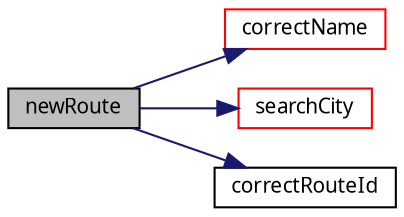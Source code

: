 digraph "newRoute"
{
  edge [fontname="Verdana",fontsize="10",labelfontname="Verdana",labelfontsize="10"];
  node [fontname="Verdana",fontsize="10",shape=record];
  rankdir="LR";
  Node1 [label="newRoute",height=0.2,width=0.4,color="black", fillcolor="grey75", style="filled", fontcolor="black"];
  Node1 -> Node2 [color="midnightblue",fontsize="10",style="solid",fontname="Verdana"];
  Node2 [label="correctName",height=0.2,width=0.4,color="red", fillcolor="white", style="filled",URL="$map_8h.html#ac0715d3df7a50eb1528e7b19012abaa6",tooltip="Check if the city name is correct. "];
  Node1 -> Node3 [color="midnightblue",fontsize="10",style="solid",fontname="Verdana"];
  Node3 [label="searchCity",height=0.2,width=0.4,color="red", fillcolor="white", style="filled",URL="$map_8h.html#a5bd318fc5c429fd07e0c2a047ce8ff11",tooltip="Search and return index of a city in arr. "];
  Node1 -> Node4 [color="midnightblue",fontsize="10",style="solid",fontname="Verdana"];
  Node4 [label="correctRouteId",height=0.2,width=0.4,color="black", fillcolor="white", style="filled",URL="$map_8h.html#add106385312412479a7c06f7e74268b0",tooltip="Check if routeId is correct. "];
}
